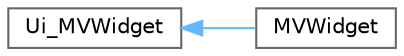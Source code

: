 digraph "类继承关系图"
{
 // LATEX_PDF_SIZE
  bgcolor="transparent";
  edge [fontname=Helvetica,fontsize=10,labelfontname=Helvetica,labelfontsize=10];
  node [fontname=Helvetica,fontsize=10,shape=box,height=0.2,width=0.4];
  rankdir="LR";
  Node0 [id="Node000000",label="Ui_MVWidget",height=0.2,width=0.4,color="grey40", fillcolor="white", style="filled",URL="$class_ui___m_v_widget.html",tooltip=" "];
  Node0 -> Node1 [id="edge502_Node000000_Node000001",dir="back",color="steelblue1",style="solid",tooltip=" "];
  Node1 [id="Node000001",label="MVWidget",height=0.2,width=0.4,color="grey40", fillcolor="white", style="filled",URL="$class_ui_1_1_m_v_widget.html",tooltip=" "];
}
